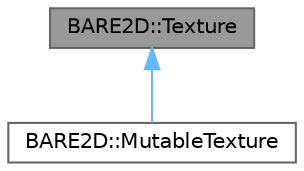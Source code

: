 digraph "BARE2D::Texture"
{
 // INTERACTIVE_SVG=YES
 // LATEX_PDF_SIZE
  bgcolor="transparent";
  edge [fontname=Helvetica,fontsize=10,labelfontname=Helvetica,labelfontsize=10];
  node [fontname=Helvetica,fontsize=10,shape=box,height=0.2,width=0.4];
  Node1 [label="BARE2D::Texture",height=0.2,width=0.4,color="gray40", fillcolor="grey60", style="filled", fontcolor="black",tooltip="The texture struct holds very basic stuff - the filepath, width, height, and ID,."];
  Node1 -> Node2 [dir="back",color="steelblue1",style="solid"];
  Node2 [label="BARE2D::MutableTexture",height=0.2,width=0.4,color="gray40", fillcolor="white", style="filled",URL="$struct_b_a_r_e2_d_1_1_mutable_texture.html",tooltip="A child of Texture which allows (and gives helpful functions for) mutation."];
}
